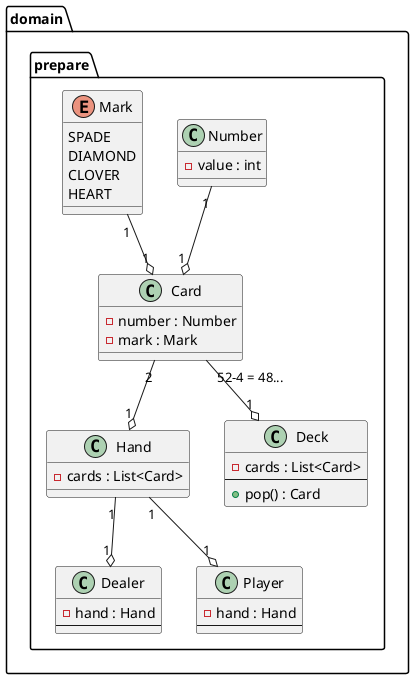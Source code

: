 @startuml
'https://plantuml.com/sequence-diagram

skinparam defaultFontName Cica

package domain.prepare {

    class Dealer {
        -hand : Hand
        --
    }

    class Player {
        -hand : Hand
        --
    }

    class Hand {
        -cards : List<Card>
    }

    class Card {
        -number : Number
        -mark : Mark
    }

    Hand "1" --o "1" Player
    Hand "1" --o "1" Dealer
    Card "2" --o "1" Hand

    class Number {
        -value : int
    }

    enum Mark {
        SPADE
        DIAMOND
        CLOVER
        HEART
    }

    Mark "1" --o "1" Card
    Number "1" --o "1" Card

    class Deck {
        -cards : List<Card>
        --
        +pop() : Card
    }

    Card "52-4 = 48..." --o "1" Deck
}
@enduml
